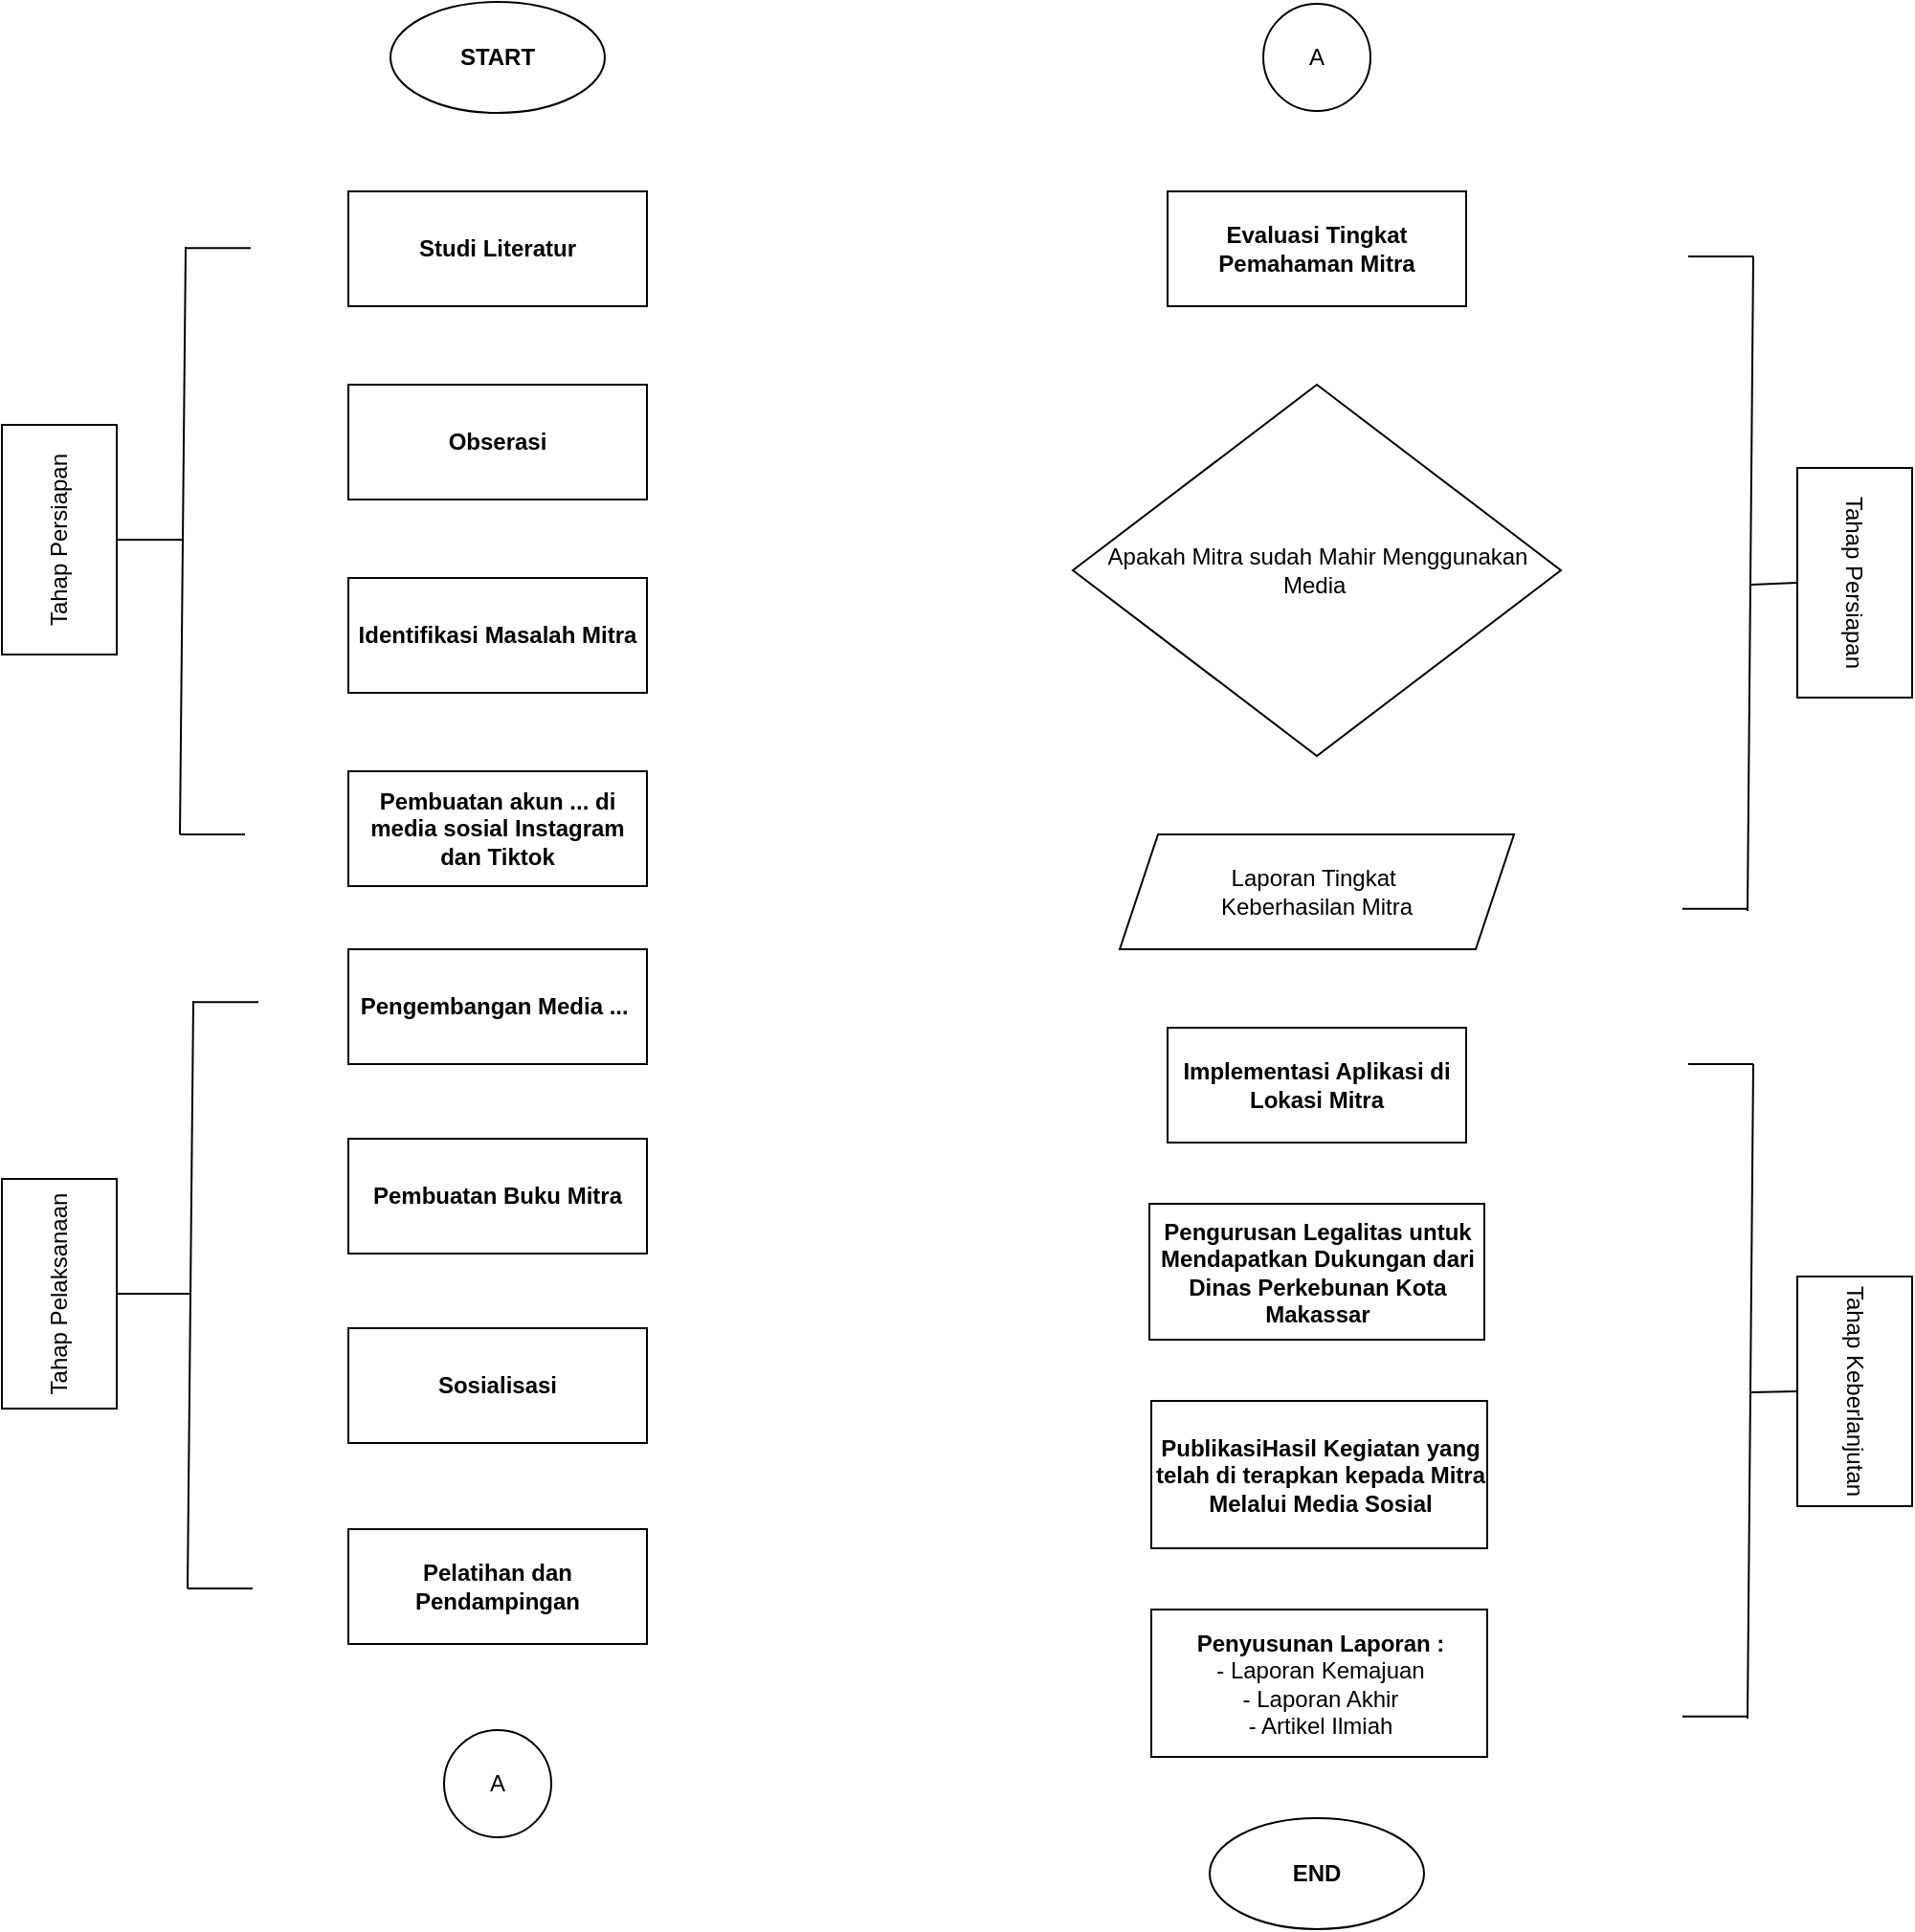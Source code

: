 <mxfile version="26.1.3">
  <diagram name="Page-1" id="F6lXygc_6NLY8PlQxDrW">
    <mxGraphModel dx="2160" dy="1112" grid="0" gridSize="10" guides="1" tooltips="1" connect="1" arrows="1" fold="1" page="0" pageScale="1" pageWidth="850" pageHeight="1100" math="0" shadow="0">
      <root>
        <mxCell id="0" />
        <mxCell id="1" parent="0" />
        <mxCell id="Fs--lFABOoEZHQ23tQJz-4" value="&lt;h4&gt;&lt;font&gt;START&lt;/font&gt;&lt;/h4&gt;" style="ellipse;whiteSpace=wrap;html=1;" vertex="1" parent="1">
          <mxGeometry x="-35" y="27" width="112" height="58" as="geometry" />
        </mxCell>
        <mxCell id="Fs--lFABOoEZHQ23tQJz-5" value="&lt;h4&gt;Studi Literatur&lt;/h4&gt;" style="rounded=0;whiteSpace=wrap;html=1;" vertex="1" parent="1">
          <mxGeometry x="-57" y="126" width="156" height="60" as="geometry" />
        </mxCell>
        <mxCell id="Fs--lFABOoEZHQ23tQJz-6" value="&lt;h4&gt;Obserasi&lt;/h4&gt;" style="rounded=0;whiteSpace=wrap;html=1;" vertex="1" parent="1">
          <mxGeometry x="-57" y="227" width="156" height="60" as="geometry" />
        </mxCell>
        <mxCell id="Fs--lFABOoEZHQ23tQJz-7" value="&lt;h4&gt;Identifikasi Masalah Mitra&lt;/h4&gt;" style="rounded=0;whiteSpace=wrap;html=1;" vertex="1" parent="1">
          <mxGeometry x="-57" y="328" width="156" height="60" as="geometry" />
        </mxCell>
        <mxCell id="Fs--lFABOoEZHQ23tQJz-8" value="&lt;h4&gt;Pembuatan akun ... di media sosial Instagram dan Tiktok&lt;/h4&gt;" style="rounded=0;whiteSpace=wrap;html=1;" vertex="1" parent="1">
          <mxGeometry x="-57" y="429" width="156" height="60" as="geometry" />
        </mxCell>
        <mxCell id="Fs--lFABOoEZHQ23tQJz-9" value="&lt;h4&gt;Pengembangan Media ...&amp;nbsp;&lt;/h4&gt;" style="rounded=0;whiteSpace=wrap;html=1;" vertex="1" parent="1">
          <mxGeometry x="-57" y="522" width="156" height="60" as="geometry" />
        </mxCell>
        <mxCell id="Fs--lFABOoEZHQ23tQJz-10" value="&lt;h4&gt;Pembuatan Buku Mitra&lt;/h4&gt;" style="rounded=0;whiteSpace=wrap;html=1;" vertex="1" parent="1">
          <mxGeometry x="-57" y="621" width="156" height="60" as="geometry" />
        </mxCell>
        <mxCell id="Fs--lFABOoEZHQ23tQJz-11" value="&lt;h4&gt;Sosialisasi&lt;/h4&gt;" style="rounded=0;whiteSpace=wrap;html=1;" vertex="1" parent="1">
          <mxGeometry x="-57" y="720" width="156" height="60" as="geometry" />
        </mxCell>
        <mxCell id="Fs--lFABOoEZHQ23tQJz-12" value="&lt;h4&gt;Pelatihan dan Pendampingan&lt;/h4&gt;" style="rounded=0;whiteSpace=wrap;html=1;" vertex="1" parent="1">
          <mxGeometry x="-57" y="825" width="156" height="60" as="geometry" />
        </mxCell>
        <mxCell id="Fs--lFABOoEZHQ23tQJz-13" value="Tahap Persiapan" style="rounded=0;whiteSpace=wrap;html=1;rotation=-90;" vertex="1" parent="1">
          <mxGeometry x="-268" y="278" width="120" height="60" as="geometry" />
        </mxCell>
        <mxCell id="Fs--lFABOoEZHQ23tQJz-14" value="Tahap Pelaksanaan" style="rounded=0;whiteSpace=wrap;html=1;rotation=-90;" vertex="1" parent="1">
          <mxGeometry x="-268" y="672" width="120" height="60" as="geometry" />
        </mxCell>
        <mxCell id="Fs--lFABOoEZHQ23tQJz-19" value="" style="group" vertex="1" connectable="0" parent="1">
          <mxGeometry x="-145" y="155" width="37" height="307" as="geometry" />
        </mxCell>
        <mxCell id="Fs--lFABOoEZHQ23tQJz-15" value="" style="endArrow=none;html=1;rounded=0;fontSize=12;startSize=8;endSize=8;curved=1;exitX=0.5;exitY=1;exitDx=0;exitDy=0;" edge="1" parent="Fs--lFABOoEZHQ23tQJz-19" source="Fs--lFABOoEZHQ23tQJz-13">
          <mxGeometry width="50" height="50" relative="1" as="geometry">
            <mxPoint x="-21" y="191" as="sourcePoint" />
            <mxPoint x="1" y="153" as="targetPoint" />
          </mxGeometry>
        </mxCell>
        <mxCell id="Fs--lFABOoEZHQ23tQJz-16" value="" style="endArrow=none;html=1;rounded=0;fontSize=12;startSize=8;endSize=8;curved=1;" edge="1" parent="Fs--lFABOoEZHQ23tQJz-19">
          <mxGeometry width="50" height="50" relative="1" as="geometry">
            <mxPoint y="307" as="sourcePoint" />
            <mxPoint x="3" as="targetPoint" />
          </mxGeometry>
        </mxCell>
        <mxCell id="Fs--lFABOoEZHQ23tQJz-17" value="" style="endArrow=none;html=1;rounded=0;fontSize=12;startSize=8;endSize=8;curved=1;exitX=0.5;exitY=1;exitDx=0;exitDy=0;" edge="1" parent="Fs--lFABOoEZHQ23tQJz-19">
          <mxGeometry width="50" height="50" relative="1" as="geometry">
            <mxPoint x="3" y="0.57" as="sourcePoint" />
            <mxPoint x="37" y="0.57" as="targetPoint" />
          </mxGeometry>
        </mxCell>
        <mxCell id="Fs--lFABOoEZHQ23tQJz-18" value="" style="endArrow=none;html=1;rounded=0;fontSize=12;startSize=8;endSize=8;curved=1;exitX=0.5;exitY=1;exitDx=0;exitDy=0;" edge="1" parent="Fs--lFABOoEZHQ23tQJz-19">
          <mxGeometry width="50" height="50" relative="1" as="geometry">
            <mxPoint y="307" as="sourcePoint" />
            <mxPoint x="34" y="307" as="targetPoint" />
          </mxGeometry>
        </mxCell>
        <mxCell id="Fs--lFABOoEZHQ23tQJz-25" value="" style="group" vertex="1" connectable="0" parent="1">
          <mxGeometry x="-141" y="549" width="37" height="307" as="geometry" />
        </mxCell>
        <mxCell id="Fs--lFABOoEZHQ23tQJz-26" value="" style="endArrow=none;html=1;rounded=0;fontSize=12;startSize=8;endSize=8;curved=1;exitX=0.5;exitY=1;exitDx=0;exitDy=0;" edge="1" parent="Fs--lFABOoEZHQ23tQJz-25" source="Fs--lFABOoEZHQ23tQJz-14">
          <mxGeometry width="50" height="50" relative="1" as="geometry">
            <mxPoint x="-21" y="191" as="sourcePoint" />
            <mxPoint x="1" y="153" as="targetPoint" />
          </mxGeometry>
        </mxCell>
        <mxCell id="Fs--lFABOoEZHQ23tQJz-27" value="" style="endArrow=none;html=1;rounded=0;fontSize=12;startSize=8;endSize=8;curved=1;" edge="1" parent="Fs--lFABOoEZHQ23tQJz-25">
          <mxGeometry width="50" height="50" relative="1" as="geometry">
            <mxPoint y="307" as="sourcePoint" />
            <mxPoint x="3" as="targetPoint" />
          </mxGeometry>
        </mxCell>
        <mxCell id="Fs--lFABOoEZHQ23tQJz-28" value="" style="endArrow=none;html=1;rounded=0;fontSize=12;startSize=8;endSize=8;curved=1;exitX=0.5;exitY=1;exitDx=0;exitDy=0;" edge="1" parent="Fs--lFABOoEZHQ23tQJz-25">
          <mxGeometry width="50" height="50" relative="1" as="geometry">
            <mxPoint x="3" y="0.57" as="sourcePoint" />
            <mxPoint x="37" y="0.57" as="targetPoint" />
          </mxGeometry>
        </mxCell>
        <mxCell id="Fs--lFABOoEZHQ23tQJz-29" value="" style="endArrow=none;html=1;rounded=0;fontSize=12;startSize=8;endSize=8;curved=1;exitX=0.5;exitY=1;exitDx=0;exitDy=0;" edge="1" parent="Fs--lFABOoEZHQ23tQJz-25">
          <mxGeometry width="50" height="50" relative="1" as="geometry">
            <mxPoint y="307" as="sourcePoint" />
            <mxPoint x="34" y="307" as="targetPoint" />
          </mxGeometry>
        </mxCell>
        <mxCell id="Fs--lFABOoEZHQ23tQJz-37" value="A" style="ellipse;whiteSpace=wrap;html=1;aspect=fixed;" vertex="1" parent="1">
          <mxGeometry x="-7" y="930" width="56" height="56" as="geometry" />
        </mxCell>
        <mxCell id="Fs--lFABOoEZHQ23tQJz-38" value="A" style="ellipse;whiteSpace=wrap;html=1;aspect=fixed;" vertex="1" parent="1">
          <mxGeometry x="421" y="28" width="56" height="56" as="geometry" />
        </mxCell>
        <mxCell id="Fs--lFABOoEZHQ23tQJz-39" value="&lt;h4&gt;Evaluasi Tingkat Pemahaman Mitra&lt;/h4&gt;" style="rounded=0;whiteSpace=wrap;html=1;" vertex="1" parent="1">
          <mxGeometry x="371" y="126" width="156" height="60" as="geometry" />
        </mxCell>
        <mxCell id="Fs--lFABOoEZHQ23tQJz-40" value="Apakah Mitra sudah Mahir Menggunakan Media&amp;nbsp;" style="rhombus;whiteSpace=wrap;html=1;" vertex="1" parent="1">
          <mxGeometry x="321.5" y="227" width="255" height="194" as="geometry" />
        </mxCell>
        <mxCell id="Fs--lFABOoEZHQ23tQJz-41" value="Laporan Tingkat&amp;nbsp;&lt;div&gt;Keberhasilan Mitra&lt;/div&gt;" style="shape=parallelogram;perimeter=parallelogramPerimeter;whiteSpace=wrap;html=1;fixedSize=1;" vertex="1" parent="1">
          <mxGeometry x="346" y="462" width="206" height="60" as="geometry" />
        </mxCell>
        <mxCell id="Fs--lFABOoEZHQ23tQJz-43" value="&lt;h4&gt;Implementasi Aplikasi di Lokasi Mitra&lt;/h4&gt;" style="rounded=0;whiteSpace=wrap;html=1;" vertex="1" parent="1">
          <mxGeometry x="371" y="563" width="156" height="60" as="geometry" />
        </mxCell>
        <mxCell id="Fs--lFABOoEZHQ23tQJz-44" value="&lt;h4&gt;PublikasiHasil Kegiatan yang telah di terapkan kepada Mitra Melalui Media Sosial&lt;/h4&gt;" style="rounded=0;whiteSpace=wrap;html=1;" vertex="1" parent="1">
          <mxGeometry x="362.5" y="758" width="175.5" height="77" as="geometry" />
        </mxCell>
        <mxCell id="Fs--lFABOoEZHQ23tQJz-45" value="&lt;h4&gt;Pengurusan Legalitas untuk Mendapatkan Dukungan dari Dinas Perkebunan Kota Makassar&lt;/h4&gt;" style="rounded=0;whiteSpace=wrap;html=1;" vertex="1" parent="1">
          <mxGeometry x="361.5" y="655" width="175" height="71" as="geometry" />
        </mxCell>
        <mxCell id="Fs--lFABOoEZHQ23tQJz-46" value="&lt;h4&gt;Penyusunan Laporan :&lt;br&gt;&lt;span style=&quot;background-color: transparent; color: light-dark(rgb(0, 0, 0), rgb(255, 255, 255)); font-weight: normal;&quot;&gt;- Laporan Kemajuan&lt;br&gt;&lt;/span&gt;&lt;span style=&quot;background-color: transparent; color: light-dark(rgb(0, 0, 0), rgb(255, 255, 255)); font-weight: normal;&quot;&gt;- Laporan Akhir&lt;br&gt;&lt;/span&gt;&lt;span style=&quot;background-color: transparent; color: light-dark(rgb(0, 0, 0), rgb(255, 255, 255)); font-weight: normal;&quot;&gt;- Artikel Ilmiah&lt;/span&gt;&lt;/h4&gt;" style="rounded=0;whiteSpace=wrap;html=1;align=center;" vertex="1" parent="1">
          <mxGeometry x="362.5" y="867" width="175.5" height="77" as="geometry" />
        </mxCell>
        <mxCell id="Fs--lFABOoEZHQ23tQJz-47" value="&lt;h4&gt;&lt;font&gt;END&lt;/font&gt;&lt;/h4&gt;" style="ellipse;whiteSpace=wrap;html=1;" vertex="1" parent="1">
          <mxGeometry x="393" y="976" width="112" height="58" as="geometry" />
        </mxCell>
        <mxCell id="Fs--lFABOoEZHQ23tQJz-48" value="Tahap Persiapan" style="rounded=0;whiteSpace=wrap;html=1;rotation=90;" vertex="1" parent="1">
          <mxGeometry x="670" y="300.5" width="120" height="60" as="geometry" />
        </mxCell>
        <mxCell id="Fs--lFABOoEZHQ23tQJz-49" value="Tahap Keberlanjutan" style="rounded=0;whiteSpace=wrap;html=1;rotation=90;" vertex="1" parent="1">
          <mxGeometry x="670" y="723" width="120" height="60" as="geometry" />
        </mxCell>
        <mxCell id="Fs--lFABOoEZHQ23tQJz-50" value="" style="group;rotation=-180;" vertex="1" connectable="0" parent="1">
          <mxGeometry x="640" y="543" width="37" height="342" as="geometry" />
        </mxCell>
        <mxCell id="Fs--lFABOoEZHQ23tQJz-51" value="" style="endArrow=none;html=1;rounded=0;fontSize=12;startSize=8;endSize=8;curved=1;exitX=0.5;exitY=1;exitDx=0;exitDy=0;" edge="1" parent="Fs--lFABOoEZHQ23tQJz-50" source="Fs--lFABOoEZHQ23tQJz-49">
          <mxGeometry width="50" height="50" relative="1" as="geometry">
            <mxPoint x="58" y="168.215" as="sourcePoint" />
            <mxPoint x="36" y="210.547" as="targetPoint" />
          </mxGeometry>
        </mxCell>
        <mxCell id="Fs--lFABOoEZHQ23tQJz-52" value="" style="endArrow=none;html=1;rounded=0;fontSize=12;startSize=8;endSize=8;curved=1;" edge="1" parent="Fs--lFABOoEZHQ23tQJz-50">
          <mxGeometry width="50" height="50" relative="1" as="geometry">
            <mxPoint x="37" y="38.99" as="sourcePoint" />
            <mxPoint x="34" y="380.99" as="targetPoint" />
          </mxGeometry>
        </mxCell>
        <mxCell id="Fs--lFABOoEZHQ23tQJz-53" value="" style="endArrow=none;html=1;rounded=0;fontSize=12;startSize=8;endSize=8;curved=1;exitX=0.5;exitY=1;exitDx=0;exitDy=0;" edge="1" parent="Fs--lFABOoEZHQ23tQJz-50">
          <mxGeometry width="50" height="50" relative="1" as="geometry">
            <mxPoint x="34" y="379.876" as="sourcePoint" />
            <mxPoint y="379.876" as="targetPoint" />
          </mxGeometry>
        </mxCell>
        <mxCell id="Fs--lFABOoEZHQ23tQJz-54" value="" style="endArrow=none;html=1;rounded=0;fontSize=12;startSize=8;endSize=8;curved=1;exitX=0.5;exitY=1;exitDx=0;exitDy=0;" edge="1" parent="Fs--lFABOoEZHQ23tQJz-50">
          <mxGeometry width="50" height="50" relative="1" as="geometry">
            <mxPoint x="37" y="38.99" as="sourcePoint" />
            <mxPoint x="3" y="38.99" as="targetPoint" />
          </mxGeometry>
        </mxCell>
        <mxCell id="Fs--lFABOoEZHQ23tQJz-55" value="" style="group;rotation=-180;" vertex="1" connectable="0" parent="1">
          <mxGeometry x="640" y="121" width="37" height="342" as="geometry" />
        </mxCell>
        <mxCell id="Fs--lFABOoEZHQ23tQJz-56" value="" style="endArrow=none;html=1;rounded=0;fontSize=12;startSize=8;endSize=8;curved=1;exitX=0.5;exitY=1;exitDx=0;exitDy=0;" edge="1" parent="Fs--lFABOoEZHQ23tQJz-55" source="Fs--lFABOoEZHQ23tQJz-48">
          <mxGeometry width="50" height="50" relative="1" as="geometry">
            <mxPoint x="58" y="168.215" as="sourcePoint" />
            <mxPoint x="36" y="210.547" as="targetPoint" />
          </mxGeometry>
        </mxCell>
        <mxCell id="Fs--lFABOoEZHQ23tQJz-57" value="" style="endArrow=none;html=1;rounded=0;fontSize=12;startSize=8;endSize=8;curved=1;" edge="1" parent="Fs--lFABOoEZHQ23tQJz-55">
          <mxGeometry width="50" height="50" relative="1" as="geometry">
            <mxPoint x="37" y="38.99" as="sourcePoint" />
            <mxPoint x="34" y="380.99" as="targetPoint" />
          </mxGeometry>
        </mxCell>
        <mxCell id="Fs--lFABOoEZHQ23tQJz-58" value="" style="endArrow=none;html=1;rounded=0;fontSize=12;startSize=8;endSize=8;curved=1;exitX=0.5;exitY=1;exitDx=0;exitDy=0;" edge="1" parent="Fs--lFABOoEZHQ23tQJz-55">
          <mxGeometry width="50" height="50" relative="1" as="geometry">
            <mxPoint x="34" y="379.876" as="sourcePoint" />
            <mxPoint y="379.876" as="targetPoint" />
          </mxGeometry>
        </mxCell>
        <mxCell id="Fs--lFABOoEZHQ23tQJz-59" value="" style="endArrow=none;html=1;rounded=0;fontSize=12;startSize=8;endSize=8;curved=1;exitX=0.5;exitY=1;exitDx=0;exitDy=0;" edge="1" parent="Fs--lFABOoEZHQ23tQJz-55">
          <mxGeometry width="50" height="50" relative="1" as="geometry">
            <mxPoint x="37" y="38.99" as="sourcePoint" />
            <mxPoint x="3" y="38.99" as="targetPoint" />
          </mxGeometry>
        </mxCell>
      </root>
    </mxGraphModel>
  </diagram>
</mxfile>
